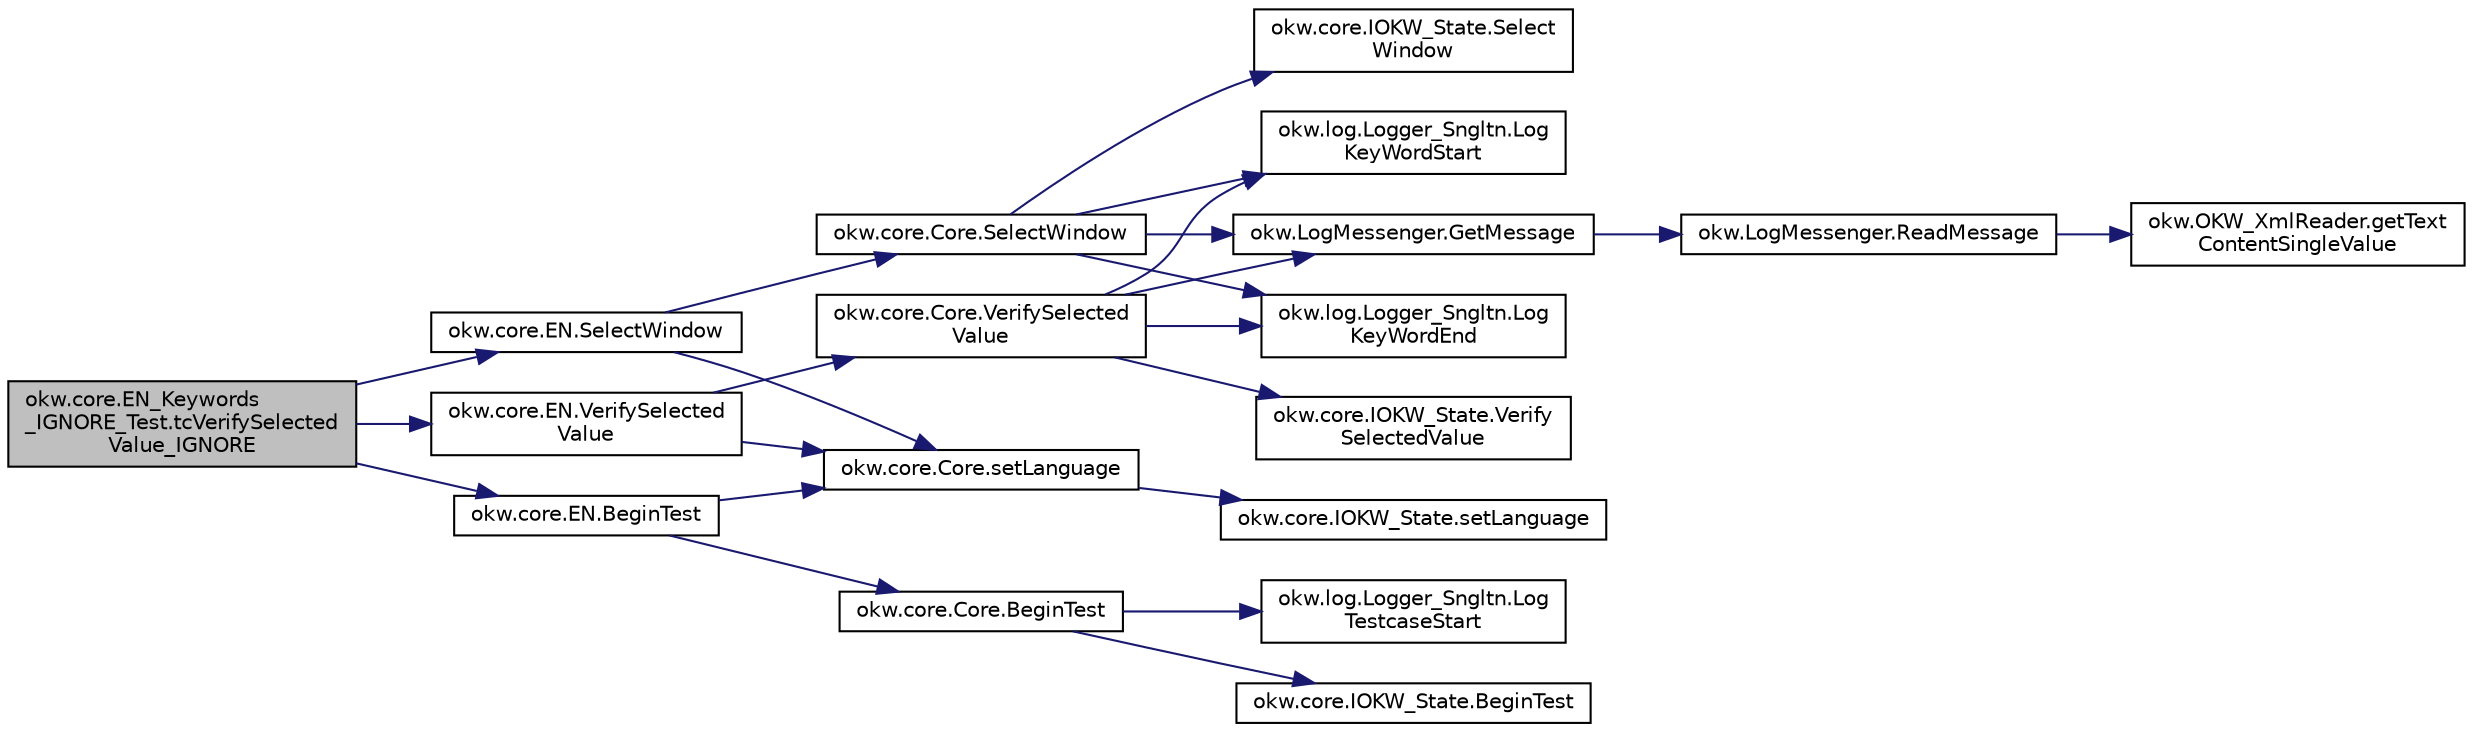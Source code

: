 digraph "okw.core.EN_Keywords_IGNORE_Test.tcVerifySelectedValue_IGNORE"
{
 // INTERACTIVE_SVG=YES
 // LATEX_PDF_SIZE
  edge [fontname="Helvetica",fontsize="10",labelfontname="Helvetica",labelfontsize="10"];
  node [fontname="Helvetica",fontsize="10",shape=record];
  rankdir="LR";
  Node1350 [label="okw.core.EN_Keywords\l_IGNORE_Test.tcVerifySelected\lValue_IGNORE",height=0.2,width=0.4,color="black", fillcolor="grey75", style="filled", fontcolor="black",tooltip=" "];
  Node1350 -> Node1351 [color="midnightblue",fontsize="10",style="solid",fontname="Helvetica"];
  Node1351 [label="okw.core.EN.BeginTest",height=0.2,width=0.4,color="black", fillcolor="white", style="filled",URL="$classokw_1_1core_1_1_e_n.html#aef613b0a3e6bb8a9623984db145cae69",tooltip="Markiert den Anfang eines neuen Testfalls."];
  Node1351 -> Node1352 [color="midnightblue",fontsize="10",style="solid",fontname="Helvetica"];
  Node1352 [label="okw.core.Core.setLanguage",height=0.2,width=0.4,color="black", fillcolor="white", style="filled",URL="$classokw_1_1core_1_1_core.html#ab4e0f723d27cb11c944ec4c82c426100",tooltip="Setzt die Sprache auf den gegebenen wert Language."];
  Node1352 -> Node1353 [color="midnightblue",fontsize="10",style="solid",fontname="Helvetica"];
  Node1353 [label="okw.core.IOKW_State.setLanguage",height=0.2,width=0.4,color="black", fillcolor="white", style="filled",URL="$interfaceokw_1_1core_1_1_i_o_k_w___state.html#a866baa0bde08a47418f54d63bdb56097",tooltip="Interne Methode zum setzen der Sprache für die sprachabhängigen Ausgaben der Dokumentation (Log)."];
  Node1351 -> Node1354 [color="midnightblue",fontsize="10",style="solid",fontname="Helvetica"];
  Node1354 [label="okw.core.Core.BeginTest",height=0.2,width=0.4,color="black", fillcolor="white", style="filled",URL="$classokw_1_1core_1_1_core.html#acfefe92468c9eb9e951846372726c4d8",tooltip="Markiert den Anfang eines neuen Testfalls."];
  Node1354 -> Node1355 [color="midnightblue",fontsize="10",style="solid",fontname="Helvetica"];
  Node1355 [label="okw.log.Logger_Sngltn.Log\lTestcaseStart",height=0.2,width=0.4,color="black", fillcolor="white", style="filled",URL="$classokw_1_1log_1_1_logger___sngltn.html#a60f4ad59db847ae61df928f9920f3deb",tooltip="Ausgabe des Testfalls."];
  Node1354 -> Node1356 [color="midnightblue",fontsize="10",style="solid",fontname="Helvetica"];
  Node1356 [label="okw.core.IOKW_State.BeginTest",height=0.2,width=0.4,color="black", fillcolor="white", style="filled",URL="$interfaceokw_1_1core_1_1_i_o_k_w___state.html#ae5480ddb1fc37eade5d899d335bc4b13",tooltip="Markiert den Anfang eines neuen Testfalls."];
  Node1350 -> Node1357 [color="midnightblue",fontsize="10",style="solid",fontname="Helvetica"];
  Node1357 [label="okw.core.EN.SelectWindow",height=0.2,width=0.4,color="black", fillcolor="white", style="filled",URL="$classokw_1_1core_1_1_e_n.html#a2b61c2b39a9cfdbdfd25fe0e3d43785b",tooltip="Setzt den Kontext auf das gegebene Fenster."];
  Node1357 -> Node1352 [color="midnightblue",fontsize="10",style="solid",fontname="Helvetica"];
  Node1357 -> Node1358 [color="midnightblue",fontsize="10",style="solid",fontname="Helvetica"];
  Node1358 [label="okw.core.Core.SelectWindow",height=0.2,width=0.4,color="black", fillcolor="white", style="filled",URL="$classokw_1_1core_1_1_core.html#a6a68660eb5e34965522896e2a5c48314",tooltip="Setzt den Kontext auf das gegebene Fenster."];
  Node1358 -> Node1359 [color="midnightblue",fontsize="10",style="solid",fontname="Helvetica"];
  Node1359 [label="okw.log.Logger_Sngltn.Log\lKeyWordStart",height=0.2,width=0.4,color="black", fillcolor="white", style="filled",URL="$classokw_1_1log_1_1_logger___sngltn.html#a70ec25e200e00ecefc544e8fd371d2ef",tooltip="Ausgabe eines Schlüsselwortes."];
  Node1358 -> Node1360 [color="midnightblue",fontsize="10",style="solid",fontname="Helvetica"];
  Node1360 [label="okw.LogMessenger.GetMessage",height=0.2,width=0.4,color="black", fillcolor="white", style="filled",URL="$classokw_1_1_log_messenger.html#af225d1f037d47b3b085175c09d78bdd2",tooltip="Holt die Log-Meldung für MethodeNmae/Textkey ohne weitere Parameter."];
  Node1360 -> Node1361 [color="midnightblue",fontsize="10",style="solid",fontname="Helvetica"];
  Node1361 [label="okw.LogMessenger.ReadMessage",height=0.2,width=0.4,color="black", fillcolor="white", style="filled",URL="$classokw_1_1_log_messenger.html#a530cd6ab82ec82a04206a2e976ec06e3",tooltip="Interne Kernfunktion holt die Log-Meldung mit Platzhaltern aus der XML-Datei."];
  Node1361 -> Node1362 [color="midnightblue",fontsize="10",style="solid",fontname="Helvetica"];
  Node1362 [label="okw.OKW_XmlReader.getText\lContentSingleValue",height=0.2,width=0.4,color="black", fillcolor="white", style="filled",URL="$classokw_1_1_o_k_w___xml_reader.html#ab920b5335a2e1429c14cc5f8e79f39eb",tooltip="Lies den TextContent eines Tag."];
  Node1358 -> Node1363 [color="midnightblue",fontsize="10",style="solid",fontname="Helvetica"];
  Node1363 [label="okw.core.IOKW_State.Select\lWindow",height=0.2,width=0.4,color="black", fillcolor="white", style="filled",URL="$interfaceokw_1_1core_1_1_i_o_k_w___state.html#ad4fc9610ed5b1176590a45b55e6ac7f0",tooltip="Setzt den Kontext auf das gegebene Fenster."];
  Node1358 -> Node1364 [color="midnightblue",fontsize="10",style="solid",fontname="Helvetica"];
  Node1364 [label="okw.log.Logger_Sngltn.Log\lKeyWordEnd",height=0.2,width=0.4,color="black", fillcolor="white", style="filled",URL="$classokw_1_1log_1_1_logger___sngltn.html#aa7d2da98631d21644da70c187f03155e",tooltip="LogKeyWordEnd:"];
  Node1350 -> Node1365 [color="midnightblue",fontsize="10",style="solid",fontname="Helvetica"];
  Node1365 [label="okw.core.EN.VerifySelected\lValue",height=0.2,width=0.4,color="black", fillcolor="white", style="filled",URL="$classokw_1_1core_1_1_e_n.html#a535232918db76d11b92e1c00d24e228b",tooltip="Vergleicht den ausgewählten Wert des gegebenen Listenobjekts mit dem erwarteten Wert."];
  Node1365 -> Node1352 [color="midnightblue",fontsize="10",style="solid",fontname="Helvetica"];
  Node1365 -> Node1366 [color="midnightblue",fontsize="10",style="solid",fontname="Helvetica"];
  Node1366 [label="okw.core.Core.VerifySelected\lValue",height=0.2,width=0.4,color="black", fillcolor="white", style="filled",URL="$classokw_1_1core_1_1_core.html#ab243fc4ed28faf2ee9e7cd3123b8f13c",tooltip="Vergleicht den ausgewählten Wert des gegebenen Listenobjekts mit dem erwarteten Wert."];
  Node1366 -> Node1359 [color="midnightblue",fontsize="10",style="solid",fontname="Helvetica"];
  Node1366 -> Node1360 [color="midnightblue",fontsize="10",style="solid",fontname="Helvetica"];
  Node1366 -> Node1367 [color="midnightblue",fontsize="10",style="solid",fontname="Helvetica"];
  Node1367 [label="okw.core.IOKW_State.Verify\lSelectedValue",height=0.2,width=0.4,color="black", fillcolor="white", style="filled",URL="$interfaceokw_1_1core_1_1_i_o_k_w___state.html#a804768212384c2b9b29f2664a5eb95d0",tooltip="Vergleicht den ausgewählten Wert des gegebenen Listenobjekts mit dem erwarteten Wert."];
  Node1366 -> Node1364 [color="midnightblue",fontsize="10",style="solid",fontname="Helvetica"];
}
